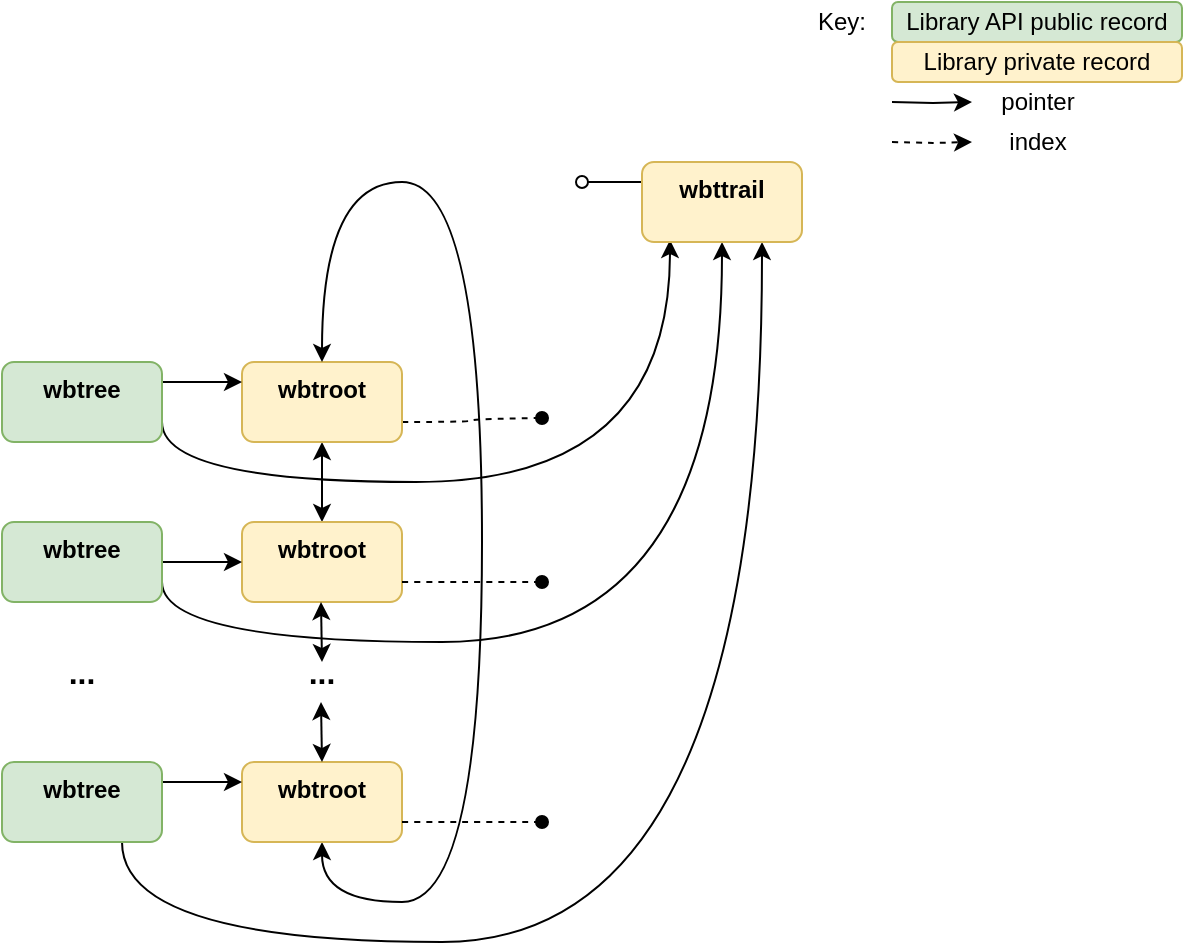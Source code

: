 <mxfile version="16.1.2"><diagram id="iCcxK761WvqZERNJvCIh" name="Page-1"><mxGraphModel dx="1186" dy="771" grid="1" gridSize="10" guides="1" tooltips="1" connect="1" arrows="1" fold="1" page="1" pageScale="1" pageWidth="827" pageHeight="1169" math="0" shadow="0"><root><mxCell id="0"/><mxCell id="1" parent="0"/><mxCell id="DNcv2_dHgh1PqKMeCPZU-19" style="edgeStyle=orthogonalEdgeStyle;curved=1;rounded=0;orthogonalLoop=1;jettySize=auto;html=1;startArrow=classic;startFill=1;exitX=0.5;exitY=1;exitDx=0;exitDy=0;entryX=0.5;entryY=0;entryDx=0;entryDy=0;" parent="1" source="DNcv2_dHgh1PqKMeCPZU-14" target="DNcv2_dHgh1PqKMeCPZU-15" edge="1"><mxGeometry relative="1" as="geometry"><mxPoint x="390" y="330" as="targetPoint"/></mxGeometry></mxCell><mxCell id="DNcv2_dHgh1PqKMeCPZU-27" style="edgeStyle=orthogonalEdgeStyle;curved=1;rounded=0;orthogonalLoop=1;jettySize=auto;html=1;entryX=0.175;entryY=0.975;entryDx=0;entryDy=0;entryPerimeter=0;fontSize=16;startArrow=none;startFill=0;exitX=1;exitY=0.75;exitDx=0;exitDy=0;" parent="1" source="DNcv2_dHgh1PqKMeCPZU-31" target="DNcv2_dHgh1PqKMeCPZU-24" edge="1"><mxGeometry relative="1" as="geometry"><Array as="points"><mxPoint x="240" y="320"/><mxPoint x="494" y="320"/></Array></mxGeometry></mxCell><mxCell id="DNcv2_dHgh1PqKMeCPZU-38" style="edgeStyle=orthogonalEdgeStyle;curved=1;rounded=0;orthogonalLoop=1;jettySize=auto;html=1;fontSize=12;startArrow=none;startFill=0;exitX=1;exitY=0.75;exitDx=0;exitDy=0;dashed=1;endArrow=oval;endFill=1;" parent="1" source="DNcv2_dHgh1PqKMeCPZU-14" edge="1"><mxGeometry relative="1" as="geometry"><mxPoint x="430" y="288" as="targetPoint"/></mxGeometry></mxCell><mxCell id="DNcv2_dHgh1PqKMeCPZU-14" value="&lt;b&gt;wbtroot&lt;/b&gt;" style="rounded=1;whiteSpace=wrap;html=1;shadow=0;glass=0;sketch=0;verticalAlign=top;fillColor=#fff2cc;strokeColor=#d6b656;" parent="1" vertex="1"><mxGeometry x="280" y="260" width="80" height="40" as="geometry"/></mxCell><mxCell id="DNcv2_dHgh1PqKMeCPZU-28" style="edgeStyle=orthogonalEdgeStyle;curved=1;rounded=0;orthogonalLoop=1;jettySize=auto;html=1;entryX=0.5;entryY=1;entryDx=0;entryDy=0;fontSize=16;startArrow=none;startFill=0;exitX=1;exitY=0.75;exitDx=0;exitDy=0;" parent="1" source="DNcv2_dHgh1PqKMeCPZU-30" target="DNcv2_dHgh1PqKMeCPZU-24" edge="1"><mxGeometry relative="1" as="geometry"><Array as="points"><mxPoint x="240" y="400"/><mxPoint x="520" y="400"/></Array></mxGeometry></mxCell><mxCell id="DNcv2_dHgh1PqKMeCPZU-15" value="&lt;b&gt;wbtroot&lt;/b&gt;" style="rounded=1;whiteSpace=wrap;html=1;shadow=0;glass=0;sketch=0;verticalAlign=top;fillColor=#fff2cc;strokeColor=#d6b656;" parent="1" vertex="1"><mxGeometry x="280" y="340" width="80" height="40" as="geometry"/></mxCell><mxCell id="DNcv2_dHgh1PqKMeCPZU-17" style="edgeStyle=orthogonalEdgeStyle;curved=1;rounded=0;orthogonalLoop=1;jettySize=auto;html=1;entryX=0.5;entryY=0;entryDx=0;entryDy=0;startArrow=classic;startFill=1;exitX=0.5;exitY=1;exitDx=0;exitDy=0;" parent="1" source="DNcv2_dHgh1PqKMeCPZU-16" target="DNcv2_dHgh1PqKMeCPZU-14" edge="1"><mxGeometry relative="1" as="geometry"><mxPoint x="320" y="490" as="sourcePoint"/><Array as="points"><mxPoint x="320" y="530"/><mxPoint x="400" y="530"/><mxPoint x="400" y="170"/><mxPoint x="320" y="170"/></Array><mxPoint x="160" y="190" as="targetPoint"/></mxGeometry></mxCell><mxCell id="DNcv2_dHgh1PqKMeCPZU-29" style="edgeStyle=orthogonalEdgeStyle;curved=1;rounded=0;orthogonalLoop=1;jettySize=auto;html=1;entryX=0.75;entryY=1;entryDx=0;entryDy=0;fontSize=16;startArrow=none;startFill=0;exitX=0.75;exitY=1;exitDx=0;exitDy=0;" parent="1" source="DNcv2_dHgh1PqKMeCPZU-32" target="DNcv2_dHgh1PqKMeCPZU-24" edge="1"><mxGeometry relative="1" as="geometry"><Array as="points"><mxPoint x="220" y="550"/><mxPoint x="540" y="550"/></Array></mxGeometry></mxCell><mxCell id="DNcv2_dHgh1PqKMeCPZU-16" value="&lt;b&gt;wbtroot&lt;/b&gt;" style="rounded=1;whiteSpace=wrap;html=1;shadow=0;glass=0;sketch=0;verticalAlign=top;fillColor=#fff2cc;strokeColor=#d6b656;" parent="1" vertex="1"><mxGeometry x="280" y="460" width="80" height="40" as="geometry"/></mxCell><mxCell id="DNcv2_dHgh1PqKMeCPZU-20" style="edgeStyle=orthogonalEdgeStyle;curved=1;rounded=0;orthogonalLoop=1;jettySize=auto;html=1;startArrow=classic;startFill=1;exitX=0.5;exitY=1;exitDx=0;exitDy=0;" parent="1" edge="1"><mxGeometry relative="1" as="geometry"><mxPoint x="320" y="410" as="targetPoint"/><mxPoint x="319.5" y="380" as="sourcePoint"/></mxGeometry></mxCell><mxCell id="DNcv2_dHgh1PqKMeCPZU-22" style="edgeStyle=orthogonalEdgeStyle;curved=1;rounded=0;orthogonalLoop=1;jettySize=auto;html=1;startArrow=classic;startFill=1;exitX=0.5;exitY=1;exitDx=0;exitDy=0;" parent="1" edge="1"><mxGeometry relative="1" as="geometry"><mxPoint x="320" y="460" as="targetPoint"/><mxPoint x="319.5" y="430" as="sourcePoint"/></mxGeometry></mxCell><mxCell id="DNcv2_dHgh1PqKMeCPZU-23" value="&lt;b&gt;&lt;font style=&quot;font-size: 16px&quot;&gt;...&lt;/font&gt;&lt;/b&gt;" style="text;html=1;strokeColor=none;fillColor=none;align=center;verticalAlign=middle;whiteSpace=wrap;rounded=0;shadow=0;glass=0;sketch=0;" parent="1" vertex="1"><mxGeometry x="290" y="400" width="60" height="30" as="geometry"/></mxCell><mxCell id="DNcv2_dHgh1PqKMeCPZU-25" style="edgeStyle=orthogonalEdgeStyle;curved=1;rounded=0;orthogonalLoop=1;jettySize=auto;html=1;fontSize=16;startArrow=none;startFill=0;exitX=0;exitY=0.25;exitDx=0;exitDy=0;endArrow=oval;endFill=0;" parent="1" source="DNcv2_dHgh1PqKMeCPZU-24" edge="1"><mxGeometry relative="1" as="geometry"><mxPoint x="450" y="170" as="targetPoint"/></mxGeometry></mxCell><mxCell id="DNcv2_dHgh1PqKMeCPZU-24" value="&lt;b&gt;wbttrail&lt;/b&gt;" style="rounded=1;whiteSpace=wrap;html=1;shadow=0;glass=0;sketch=0;verticalAlign=top;fillColor=#fff2cc;strokeColor=#d6b656;" parent="1" vertex="1"><mxGeometry x="480" y="160" width="80" height="40" as="geometry"/></mxCell><mxCell id="DNcv2_dHgh1PqKMeCPZU-34" value="" style="edgeStyle=orthogonalEdgeStyle;curved=1;rounded=0;orthogonalLoop=1;jettySize=auto;html=1;fontSize=16;startArrow=none;startFill=0;exitX=1;exitY=0.5;exitDx=0;exitDy=0;" parent="1" source="DNcv2_dHgh1PqKMeCPZU-30" edge="1"><mxGeometry relative="1" as="geometry"><mxPoint x="280" y="360" as="targetPoint"/></mxGeometry></mxCell><mxCell id="DNcv2_dHgh1PqKMeCPZU-30" value="&lt;b&gt;wbtree&lt;/b&gt;" style="rounded=1;whiteSpace=wrap;html=1;shadow=0;glass=0;sketch=0;verticalAlign=top;fillColor=#d5e8d4;strokeColor=#82b366;" parent="1" vertex="1"><mxGeometry x="160" y="340" width="80" height="40" as="geometry"/></mxCell><mxCell id="DNcv2_dHgh1PqKMeCPZU-33" value="" style="edgeStyle=orthogonalEdgeStyle;curved=1;rounded=0;orthogonalLoop=1;jettySize=auto;html=1;fontSize=16;startArrow=none;startFill=0;exitX=1;exitY=0.25;exitDx=0;exitDy=0;" parent="1" source="DNcv2_dHgh1PqKMeCPZU-31" edge="1"><mxGeometry relative="1" as="geometry"><mxPoint x="280" y="270" as="targetPoint"/></mxGeometry></mxCell><mxCell id="DNcv2_dHgh1PqKMeCPZU-31" value="&lt;b&gt;wbtree&lt;/b&gt;" style="rounded=1;whiteSpace=wrap;html=1;shadow=0;glass=0;sketch=0;verticalAlign=top;fillColor=#d5e8d4;strokeColor=#82b366;" parent="1" vertex="1"><mxGeometry x="160" y="260" width="80" height="40" as="geometry"/></mxCell><mxCell id="DNcv2_dHgh1PqKMeCPZU-35" value="" style="edgeStyle=orthogonalEdgeStyle;curved=1;rounded=0;orthogonalLoop=1;jettySize=auto;html=1;fontSize=16;startArrow=none;startFill=0;exitX=1;exitY=0.25;exitDx=0;exitDy=0;" parent="1" source="DNcv2_dHgh1PqKMeCPZU-32" edge="1"><mxGeometry relative="1" as="geometry"><mxPoint x="280" y="470" as="targetPoint"/></mxGeometry></mxCell><mxCell id="DNcv2_dHgh1PqKMeCPZU-32" value="&lt;b&gt;wbtree&lt;/b&gt;" style="rounded=1;whiteSpace=wrap;html=1;shadow=0;glass=0;sketch=0;verticalAlign=top;fillColor=#d5e8d4;strokeColor=#82b366;" parent="1" vertex="1"><mxGeometry x="160" y="460" width="80" height="40" as="geometry"/></mxCell><mxCell id="DNcv2_dHgh1PqKMeCPZU-36" value="&lt;b&gt;&lt;font style=&quot;font-size: 16px&quot;&gt;...&lt;/font&gt;&lt;/b&gt;" style="text;html=1;strokeColor=none;fillColor=none;align=center;verticalAlign=middle;whiteSpace=wrap;rounded=0;shadow=0;glass=0;sketch=0;" parent="1" vertex="1"><mxGeometry x="170" y="400" width="60" height="30" as="geometry"/></mxCell><mxCell id="DNcv2_dHgh1PqKMeCPZU-40" style="edgeStyle=orthogonalEdgeStyle;curved=1;rounded=0;orthogonalLoop=1;jettySize=auto;html=1;fontSize=12;startArrow=none;startFill=0;exitX=1;exitY=0.75;exitDx=0;exitDy=0;dashed=1;endArrow=oval;endFill=1;" parent="1" source="DNcv2_dHgh1PqKMeCPZU-15" edge="1"><mxGeometry relative="1" as="geometry"><mxPoint x="370" y="300" as="sourcePoint"/><mxPoint x="430" y="370" as="targetPoint"/></mxGeometry></mxCell><mxCell id="DNcv2_dHgh1PqKMeCPZU-41" style="edgeStyle=orthogonalEdgeStyle;curved=1;rounded=0;orthogonalLoop=1;jettySize=auto;html=1;fontSize=12;startArrow=none;startFill=0;exitX=1;exitY=0.75;exitDx=0;exitDy=0;dashed=1;endArrow=oval;endFill=1;" parent="1" source="DNcv2_dHgh1PqKMeCPZU-16" edge="1"><mxGeometry relative="1" as="geometry"><mxPoint x="370" y="380" as="sourcePoint"/><mxPoint x="430" y="490" as="targetPoint"/></mxGeometry></mxCell><mxCell id="DNcv2_dHgh1PqKMeCPZU-43" value="Library API public record" style="rounded=1;whiteSpace=wrap;html=1;shadow=0;glass=0;sketch=0;fontSize=12;fillColor=#d5e8d4;strokeColor=#82b366;" parent="1" vertex="1"><mxGeometry x="605" y="80" width="145" height="20" as="geometry"/></mxCell><mxCell id="DNcv2_dHgh1PqKMeCPZU-44" value="Library private record" style="rounded=1;whiteSpace=wrap;html=1;shadow=0;glass=0;sketch=0;fontSize=12;fillColor=#fff2cc;strokeColor=#d6b656;" parent="1" vertex="1"><mxGeometry x="605" y="100" width="145" height="20" as="geometry"/></mxCell><mxCell id="DNcv2_dHgh1PqKMeCPZU-45" value="" style="edgeStyle=orthogonalEdgeStyle;curved=1;rounded=0;orthogonalLoop=1;jettySize=auto;html=1;fontSize=16;startArrow=none;startFill=0;exitX=1;exitY=0.5;exitDx=0;exitDy=0;" parent="1" edge="1"><mxGeometry relative="1" as="geometry"><mxPoint x="605" y="130" as="sourcePoint"/><mxPoint x="645" y="130" as="targetPoint"/></mxGeometry></mxCell><mxCell id="DNcv2_dHgh1PqKMeCPZU-46" value="" style="edgeStyle=orthogonalEdgeStyle;curved=1;rounded=0;orthogonalLoop=1;jettySize=auto;html=1;fontSize=16;startArrow=none;startFill=0;exitX=1;exitY=0.5;exitDx=0;exitDy=0;dashed=1;" parent="1" edge="1"><mxGeometry relative="1" as="geometry"><mxPoint x="605" y="150" as="sourcePoint"/><mxPoint x="645" y="150" as="targetPoint"/></mxGeometry></mxCell><mxCell id="DNcv2_dHgh1PqKMeCPZU-47" value="pointer" style="text;html=1;strokeColor=none;fillColor=none;align=center;verticalAlign=middle;whiteSpace=wrap;rounded=0;shadow=0;glass=0;sketch=0;fontSize=12;" parent="1" vertex="1"><mxGeometry x="647.5" y="120" width="60" height="20" as="geometry"/></mxCell><mxCell id="DNcv2_dHgh1PqKMeCPZU-48" value="index" style="text;html=1;strokeColor=none;fillColor=none;align=center;verticalAlign=middle;whiteSpace=wrap;rounded=0;shadow=0;glass=0;sketch=0;fontSize=12;" parent="1" vertex="1"><mxGeometry x="647.5" y="140" width="60" height="20" as="geometry"/></mxCell><mxCell id="DNcv2_dHgh1PqKMeCPZU-49" value="Key:" style="text;html=1;strokeColor=none;fillColor=none;align=center;verticalAlign=middle;whiteSpace=wrap;rounded=0;shadow=0;glass=0;sketch=0;fontSize=12;" parent="1" vertex="1"><mxGeometry x="555" y="80" width="50" height="20" as="geometry"/></mxCell></root></mxGraphModel></diagram></mxfile>